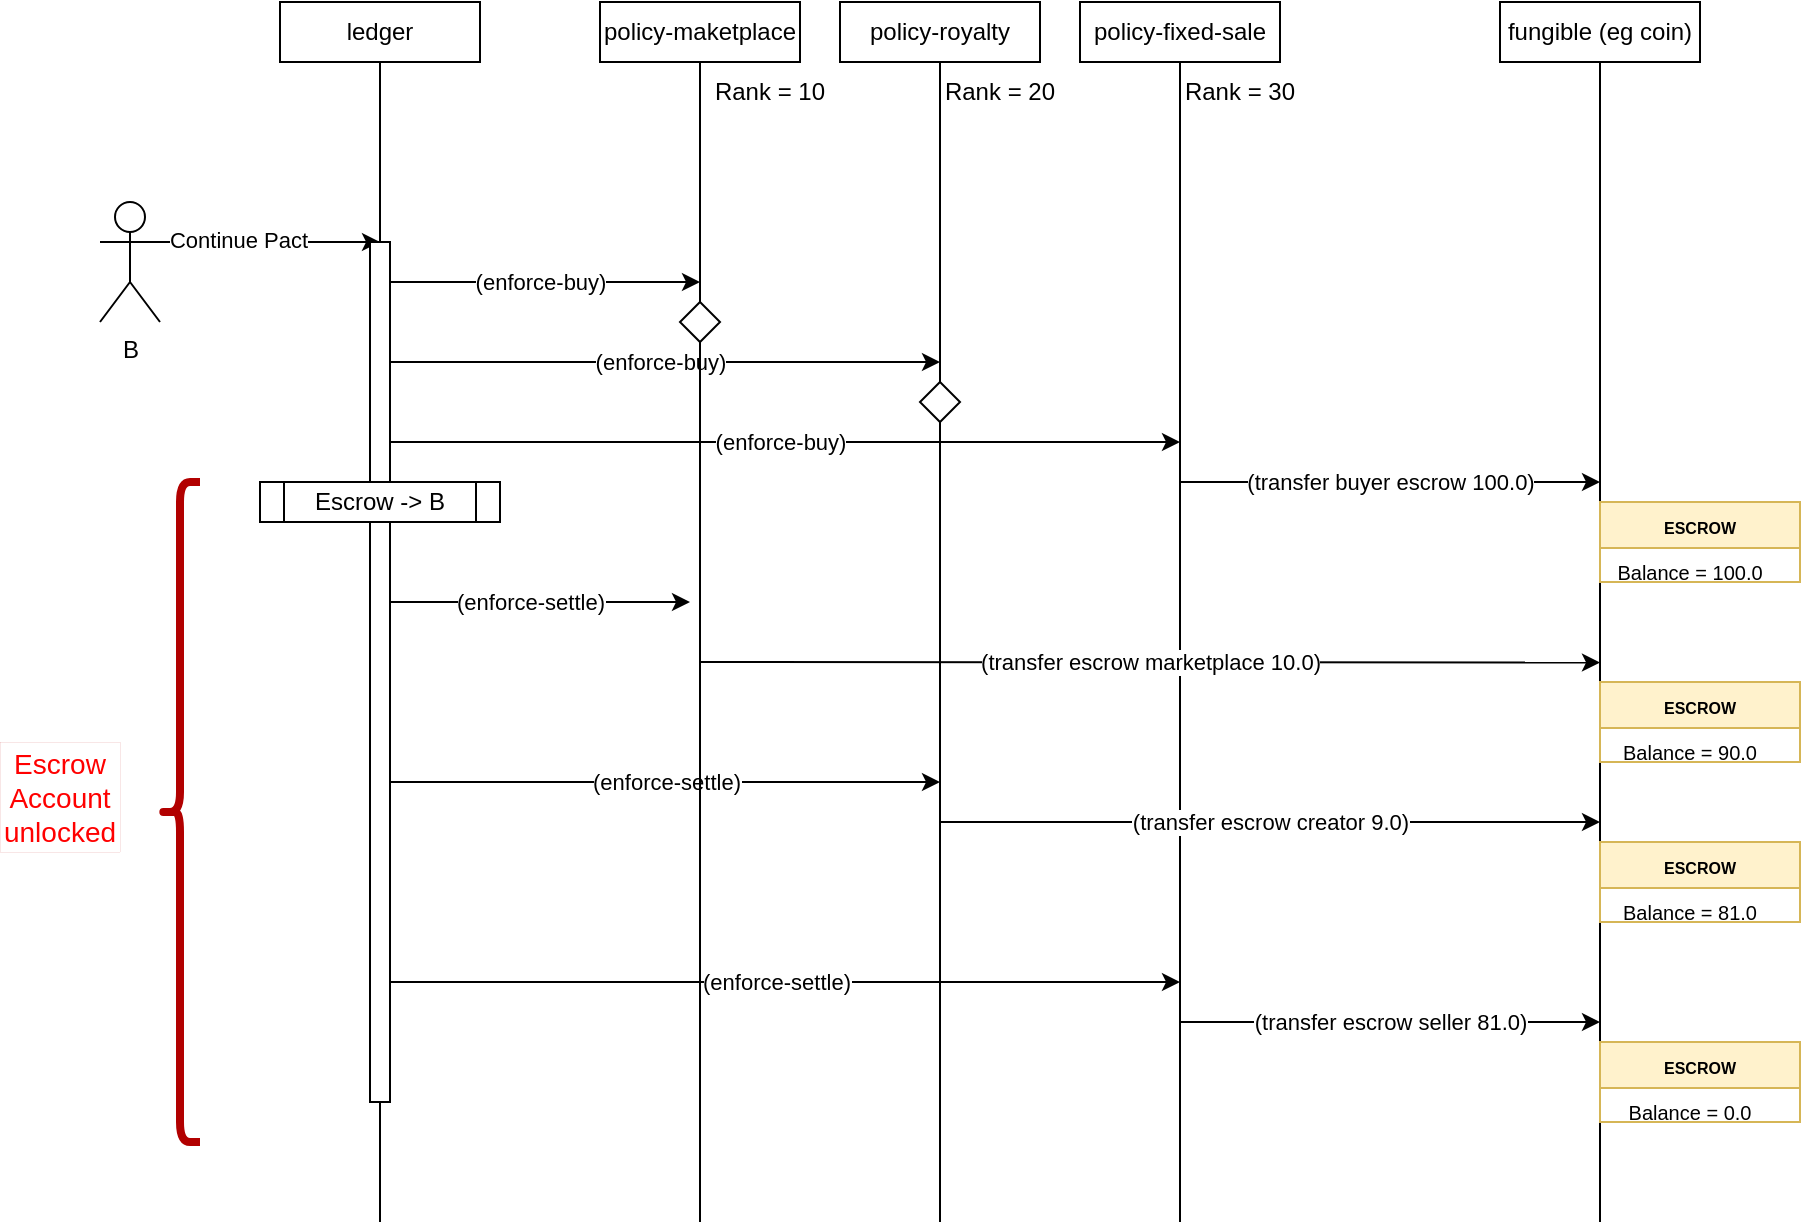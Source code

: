<mxfile version="21.7.2" type="device">
  <diagram name="Page-1" id="2YBvvXClWsGukQMizWep">
    <mxGraphModel dx="1914" dy="1071" grid="1" gridSize="10" guides="1" tooltips="1" connect="1" arrows="1" fold="1" page="1" pageScale="1" pageWidth="850" pageHeight="1100" math="0" shadow="0">
      <root>
        <mxCell id="0" />
        <mxCell id="1" parent="0" />
        <mxCell id="TvbK7awDwAVhztgvTPOD-2" value="" style="endArrow=none;html=1;rounded=0;entryX=0.5;entryY=1;entryDx=0;entryDy=0;" parent="1" edge="1" target="TvbK7awDwAVhztgvTPOD-14" source="eZoyUi1TuQTD0pmtJ6jo-7">
          <mxGeometry width="50" height="50" relative="1" as="geometry">
            <mxPoint x="360" y="870" as="sourcePoint" />
            <mxPoint x="360" y="80" as="targetPoint" />
          </mxGeometry>
        </mxCell>
        <mxCell id="TvbK7awDwAVhztgvTPOD-3" value="" style="endArrow=none;html=1;rounded=0;entryX=0.5;entryY=1;entryDx=0;entryDy=0;" parent="1" edge="1" target="TvbK7awDwAVhztgvTPOD-15" source="eZoyUi1TuQTD0pmtJ6jo-9">
          <mxGeometry width="50" height="50" relative="1" as="geometry">
            <mxPoint x="480" y="870" as="sourcePoint" />
            <mxPoint x="480" y="80" as="targetPoint" />
          </mxGeometry>
        </mxCell>
        <mxCell id="TvbK7awDwAVhztgvTPOD-4" value="" style="endArrow=none;html=1;rounded=0;entryX=0.5;entryY=1;entryDx=0;entryDy=0;" parent="1" edge="1" target="TvbK7awDwAVhztgvTPOD-16">
          <mxGeometry width="50" height="50" relative="1" as="geometry">
            <mxPoint x="600" y="1000" as="sourcePoint" />
            <mxPoint x="600" y="80" as="targetPoint" />
          </mxGeometry>
        </mxCell>
        <mxCell id="TvbK7awDwAVhztgvTPOD-12" value="ledger" style="rounded=0;whiteSpace=wrap;html=1;" parent="1" vertex="1">
          <mxGeometry x="150" y="390" width="100" height="30" as="geometry" />
        </mxCell>
        <mxCell id="TvbK7awDwAVhztgvTPOD-14" value="policy-maketplace" style="rounded=0;whiteSpace=wrap;html=1;" parent="1" vertex="1">
          <mxGeometry x="310" y="390" width="100" height="30" as="geometry" />
        </mxCell>
        <mxCell id="TvbK7awDwAVhztgvTPOD-15" value="policy-royalty" style="rounded=0;whiteSpace=wrap;html=1;" parent="1" vertex="1">
          <mxGeometry x="430" y="390" width="100" height="30" as="geometry" />
        </mxCell>
        <mxCell id="TvbK7awDwAVhztgvTPOD-16" value="policy-fixed-sale" style="rounded=0;whiteSpace=wrap;html=1;" parent="1" vertex="1">
          <mxGeometry x="550" y="390" width="100" height="30" as="geometry" />
        </mxCell>
        <mxCell id="TvbK7awDwAVhztgvTPOD-19" value="(enforce-buy)" style="endArrow=classic;html=1;rounded=0;" parent="1" edge="1">
          <mxGeometry width="50" height="50" relative="1" as="geometry">
            <mxPoint x="200" y="530" as="sourcePoint" />
            <mxPoint x="360" y="530" as="targetPoint" />
          </mxGeometry>
        </mxCell>
        <mxCell id="TvbK7awDwAVhztgvTPOD-20" value="(enforce-buy)" style="endArrow=classic;html=1;rounded=0;" parent="1" edge="1">
          <mxGeometry width="50" height="50" relative="1" as="geometry">
            <mxPoint x="200" y="570" as="sourcePoint" />
            <mxPoint x="480" y="570" as="targetPoint" />
          </mxGeometry>
        </mxCell>
        <mxCell id="TvbK7awDwAVhztgvTPOD-21" value="(enforce-buy)" style="endArrow=classic;html=1;rounded=0;" parent="1" edge="1">
          <mxGeometry width="50" height="50" relative="1" as="geometry">
            <mxPoint x="200" y="610" as="sourcePoint" />
            <mxPoint x="600" y="610" as="targetPoint" />
          </mxGeometry>
        </mxCell>
        <mxCell id="TvbK7awDwAVhztgvTPOD-22" value="B" style="shape=umlActor;verticalLabelPosition=bottom;verticalAlign=top;html=1;outlineConnect=0;" parent="1" vertex="1">
          <mxGeometry x="60" y="490" width="30" height="60" as="geometry" />
        </mxCell>
        <mxCell id="TvbK7awDwAVhztgvTPOD-23" value="" style="endArrow=classic;html=1;rounded=0;exitX=1;exitY=0.333;exitDx=0;exitDy=0;exitPerimeter=0;" parent="1" source="TvbK7awDwAVhztgvTPOD-22" edge="1">
          <mxGeometry width="50" height="50" relative="1" as="geometry">
            <mxPoint x="400" y="820" as="sourcePoint" />
            <mxPoint x="200" y="510" as="targetPoint" />
          </mxGeometry>
        </mxCell>
        <mxCell id="TvbK7awDwAVhztgvTPOD-24" value="Continue Pact" style="edgeLabel;html=1;align=center;verticalAlign=middle;resizable=0;points=[];" parent="TvbK7awDwAVhztgvTPOD-23" vertex="1" connectable="0">
          <mxGeometry x="-0.291" y="1" relative="1" as="geometry">
            <mxPoint as="offset" />
          </mxGeometry>
        </mxCell>
        <mxCell id="TvbK7awDwAVhztgvTPOD-40" value="(enforce-settle)" style="endArrow=classic;html=1;rounded=0;" parent="1" edge="1">
          <mxGeometry width="50" height="50" relative="1" as="geometry">
            <mxPoint x="195" y="690" as="sourcePoint" />
            <mxPoint x="355" y="690" as="targetPoint" />
          </mxGeometry>
        </mxCell>
        <mxCell id="TvbK7awDwAVhztgvTPOD-41" value="(enforce-settle)" style="endArrow=classic;html=1;rounded=0;" parent="1" edge="1">
          <mxGeometry width="50" height="50" relative="1" as="geometry">
            <mxPoint x="205" y="780" as="sourcePoint" />
            <mxPoint x="480" y="780" as="targetPoint" />
          </mxGeometry>
        </mxCell>
        <mxCell id="TvbK7awDwAVhztgvTPOD-42" value="(enforce-settle)" style="endArrow=classic;html=1;rounded=0;" parent="1" edge="1">
          <mxGeometry width="50" height="50" relative="1" as="geometry">
            <mxPoint x="195" y="880" as="sourcePoint" />
            <mxPoint x="600" y="880" as="targetPoint" />
          </mxGeometry>
        </mxCell>
        <mxCell id="TvbK7awDwAVhztgvTPOD-1" value="" style="endArrow=none;html=1;rounded=0;" parent="1" edge="1">
          <mxGeometry width="50" height="50" relative="1" as="geometry">
            <mxPoint x="200" y="1000" as="sourcePoint" />
            <mxPoint x="200" y="420" as="targetPoint" />
          </mxGeometry>
        </mxCell>
        <mxCell id="TvbK7awDwAVhztgvTPOD-25" value="" style="rounded=0;whiteSpace=wrap;html=1;" parent="1" vertex="1">
          <mxGeometry x="195" y="510" width="10" height="430" as="geometry" />
        </mxCell>
        <mxCell id="TvbK7awDwAVhztgvTPOD-30" value="Escrow -&amp;gt; B" style="shape=process;whiteSpace=wrap;html=1;backgroundOutline=1;" parent="1" vertex="1">
          <mxGeometry x="140" y="630" width="120" height="20" as="geometry" />
        </mxCell>
        <mxCell id="TvbK7awDwAVhztgvTPOD-45" value="" style="shape=curlyBracket;whiteSpace=wrap;html=1;rounded=1;labelPosition=left;verticalLabelPosition=middle;align=right;verticalAlign=middle;size=0.5;fillColor=#FF0000;strokeColor=#B20000;fontColor=#ffffff;strokeWidth=4;" parent="1" vertex="1">
          <mxGeometry x="90" y="630" width="20" height="330" as="geometry" />
        </mxCell>
        <mxCell id="TvbK7awDwAVhztgvTPOD-47" value="Escrow&lt;br style=&quot;font-size: 14px;&quot;&gt;Account unlocked" style="text;html=1;strokeColor=#B20000;fillColor=none;align=center;verticalAlign=middle;whiteSpace=wrap;rounded=0;fontColor=#FF0000;strokeWidth=0;fontSize=14;" parent="1" vertex="1">
          <mxGeometry x="10" y="760" width="60" height="55" as="geometry" />
        </mxCell>
        <mxCell id="eZoyUi1TuQTD0pmtJ6jo-1" value="" style="endArrow=none;html=1;rounded=0;entryX=0.5;entryY=1;entryDx=0;entryDy=0;" edge="1" parent="1" target="eZoyUi1TuQTD0pmtJ6jo-2">
          <mxGeometry width="50" height="50" relative="1" as="geometry">
            <mxPoint x="810" y="1000" as="sourcePoint" />
            <mxPoint x="810" y="80" as="targetPoint" />
          </mxGeometry>
        </mxCell>
        <mxCell id="eZoyUi1TuQTD0pmtJ6jo-2" value="fungible (eg coin)" style="rounded=0;whiteSpace=wrap;html=1;" vertex="1" parent="1">
          <mxGeometry x="760" y="390" width="100" height="30" as="geometry" />
        </mxCell>
        <mxCell id="eZoyUi1TuQTD0pmtJ6jo-3" value="(transfer buyer escrow 100.0)" style="endArrow=classic;html=1;rounded=0;" edge="1" parent="1">
          <mxGeometry width="50" height="50" relative="1" as="geometry">
            <mxPoint x="600" y="630" as="sourcePoint" />
            <mxPoint x="810" y="630" as="targetPoint" />
          </mxGeometry>
        </mxCell>
        <mxCell id="eZoyUi1TuQTD0pmtJ6jo-5" value="(transfer escrow marketplace 10.0)" style="endArrow=classic;html=1;rounded=0;" edge="1" parent="1">
          <mxGeometry width="50" height="50" relative="1" as="geometry">
            <mxPoint x="360" y="720" as="sourcePoint" />
            <mxPoint x="810" y="720.29" as="targetPoint" />
          </mxGeometry>
        </mxCell>
        <mxCell id="eZoyUi1TuQTD0pmtJ6jo-8" value="" style="endArrow=none;html=1;rounded=0;" edge="1" parent="1" target="eZoyUi1TuQTD0pmtJ6jo-7">
          <mxGeometry width="50" height="50" relative="1" as="geometry">
            <mxPoint x="360" y="1000" as="sourcePoint" />
            <mxPoint x="360" y="80" as="targetPoint" />
          </mxGeometry>
        </mxCell>
        <mxCell id="eZoyUi1TuQTD0pmtJ6jo-7" value="" style="rhombus;whiteSpace=wrap;html=1;" vertex="1" parent="1">
          <mxGeometry x="350" y="540" width="20" height="20" as="geometry" />
        </mxCell>
        <mxCell id="eZoyUi1TuQTD0pmtJ6jo-10" value="" style="endArrow=none;html=1;rounded=0;" edge="1" parent="1" target="eZoyUi1TuQTD0pmtJ6jo-9">
          <mxGeometry width="50" height="50" relative="1" as="geometry">
            <mxPoint x="480" y="1000" as="sourcePoint" />
            <mxPoint x="480" y="80" as="targetPoint" />
          </mxGeometry>
        </mxCell>
        <mxCell id="eZoyUi1TuQTD0pmtJ6jo-9" value="" style="rhombus;whiteSpace=wrap;html=1;" vertex="1" parent="1">
          <mxGeometry x="470" y="580" width="20" height="20" as="geometry" />
        </mxCell>
        <mxCell id="eZoyUi1TuQTD0pmtJ6jo-11" value="(transfer escrow creator 9.0)" style="endArrow=classic;html=1;rounded=0;" edge="1" parent="1">
          <mxGeometry width="50" height="50" relative="1" as="geometry">
            <mxPoint x="480" y="800" as="sourcePoint" />
            <mxPoint x="810" y="800" as="targetPoint" />
          </mxGeometry>
        </mxCell>
        <mxCell id="eZoyUi1TuQTD0pmtJ6jo-12" value="&lt;font style=&quot;font-size: 8px;&quot;&gt;ESCROW&lt;/font&gt;" style="swimlane;whiteSpace=wrap;html=1;fillColor=#fff2cc;strokeColor=#d6b656;" vertex="1" parent="1">
          <mxGeometry x="810" y="640" width="100" height="40" as="geometry" />
        </mxCell>
        <mxCell id="eZoyUi1TuQTD0pmtJ6jo-13" value="&lt;font style=&quot;font-size: 10px;&quot;&gt;Balance = 100.0&lt;/font&gt;" style="text;html=1;strokeColor=none;fillColor=none;align=center;verticalAlign=middle;whiteSpace=wrap;rounded=0;" vertex="1" parent="eZoyUi1TuQTD0pmtJ6jo-12">
          <mxGeometry y="20" width="90" height="30" as="geometry" />
        </mxCell>
        <mxCell id="eZoyUi1TuQTD0pmtJ6jo-14" value="&lt;font style=&quot;font-size: 8px;&quot;&gt;ESCROW&lt;/font&gt;" style="swimlane;whiteSpace=wrap;html=1;fillColor=#fff2cc;strokeColor=#d6b656;" vertex="1" parent="1">
          <mxGeometry x="810" y="730" width="100" height="40" as="geometry" />
        </mxCell>
        <mxCell id="eZoyUi1TuQTD0pmtJ6jo-15" value="&lt;font style=&quot;font-size: 10px;&quot;&gt;Balance = 90.0&lt;/font&gt;" style="text;html=1;strokeColor=none;fillColor=none;align=center;verticalAlign=middle;whiteSpace=wrap;rounded=0;" vertex="1" parent="eZoyUi1TuQTD0pmtJ6jo-14">
          <mxGeometry y="20" width="90" height="30" as="geometry" />
        </mxCell>
        <mxCell id="eZoyUi1TuQTD0pmtJ6jo-16" value="&lt;font style=&quot;font-size: 8px;&quot;&gt;ESCROW&lt;/font&gt;" style="swimlane;whiteSpace=wrap;html=1;fillColor=#fff2cc;strokeColor=#d6b656;" vertex="1" parent="1">
          <mxGeometry x="810" y="810" width="100" height="40" as="geometry" />
        </mxCell>
        <mxCell id="eZoyUi1TuQTD0pmtJ6jo-17" value="&lt;font style=&quot;font-size: 10px;&quot;&gt;Balance = 81.0&lt;/font&gt;" style="text;html=1;strokeColor=none;fillColor=none;align=center;verticalAlign=middle;whiteSpace=wrap;rounded=0;" vertex="1" parent="eZoyUi1TuQTD0pmtJ6jo-16">
          <mxGeometry y="20" width="90" height="30" as="geometry" />
        </mxCell>
        <mxCell id="eZoyUi1TuQTD0pmtJ6jo-20" value="(transfer escrow seller 81.0)" style="endArrow=classic;html=1;rounded=0;" edge="1" parent="1">
          <mxGeometry width="50" height="50" relative="1" as="geometry">
            <mxPoint x="600" y="900" as="sourcePoint" />
            <mxPoint x="810" y="900" as="targetPoint" />
          </mxGeometry>
        </mxCell>
        <mxCell id="eZoyUi1TuQTD0pmtJ6jo-21" value="&lt;font style=&quot;font-size: 8px;&quot;&gt;ESCROW&lt;/font&gt;" style="swimlane;whiteSpace=wrap;html=1;fillColor=#fff2cc;strokeColor=#d6b656;" vertex="1" parent="1">
          <mxGeometry x="810" y="910" width="100" height="40" as="geometry" />
        </mxCell>
        <mxCell id="eZoyUi1TuQTD0pmtJ6jo-22" value="&lt;font style=&quot;font-size: 10px;&quot;&gt;Balance = 0.0&lt;/font&gt;" style="text;html=1;strokeColor=none;fillColor=none;align=center;verticalAlign=middle;whiteSpace=wrap;rounded=0;" vertex="1" parent="eZoyUi1TuQTD0pmtJ6jo-21">
          <mxGeometry y="20" width="90" height="30" as="geometry" />
        </mxCell>
        <mxCell id="eZoyUi1TuQTD0pmtJ6jo-24" value="Rank = 10" style="text;html=1;strokeColor=none;fillColor=none;align=center;verticalAlign=middle;whiteSpace=wrap;rounded=0;" vertex="1" parent="1">
          <mxGeometry x="365" y="420" width="60" height="30" as="geometry" />
        </mxCell>
        <mxCell id="eZoyUi1TuQTD0pmtJ6jo-25" value="Rank = 20" style="text;html=1;strokeColor=none;fillColor=none;align=center;verticalAlign=middle;whiteSpace=wrap;rounded=0;" vertex="1" parent="1">
          <mxGeometry x="480" y="420" width="60" height="30" as="geometry" />
        </mxCell>
        <mxCell id="eZoyUi1TuQTD0pmtJ6jo-26" value="Rank = 30" style="text;html=1;strokeColor=none;fillColor=none;align=center;verticalAlign=middle;whiteSpace=wrap;rounded=0;" vertex="1" parent="1">
          <mxGeometry x="600" y="420" width="60" height="30" as="geometry" />
        </mxCell>
      </root>
    </mxGraphModel>
  </diagram>
</mxfile>
